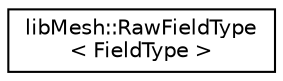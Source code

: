 digraph "类继承关系图"
{
 // INTERACTIVE_SVG=YES
  edge [fontname="Helvetica",fontsize="10",labelfontname="Helvetica",labelfontsize="10"];
  node [fontname="Helvetica",fontsize="10",shape=record];
  rankdir="LR";
  Node1 [label="libMesh::RawFieldType\l\< FieldType \>",height=0.2,width=0.4,color="black", fillcolor="white", style="filled",URL="$structlibMesh_1_1RawFieldType.html",tooltip="What underlying data type would we need to access in each field? "];
}
